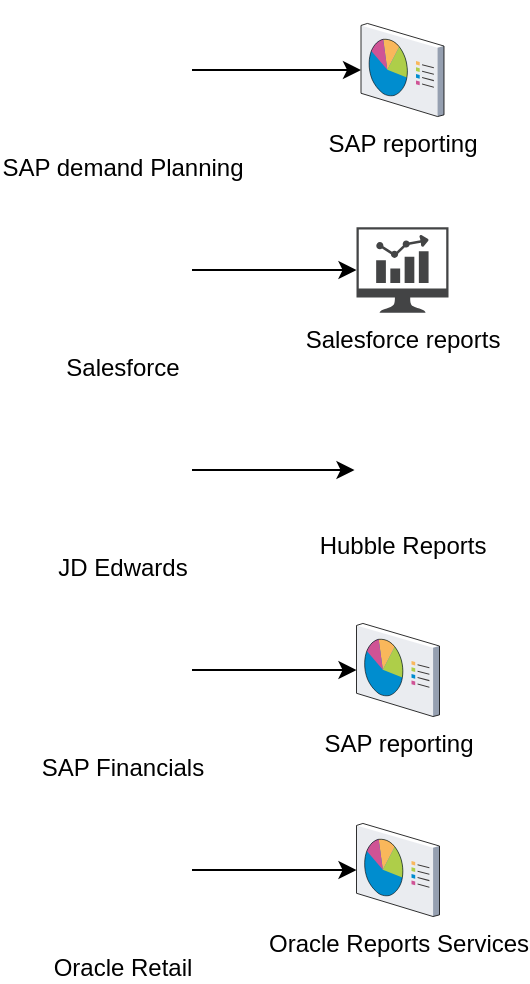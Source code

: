 <mxfile version="14.0.0" type="device"><diagram id="ixTcvyVULMYSCkM9tHeD" name="Page-1"><mxGraphModel dx="1038" dy="575" grid="1" gridSize="10" guides="1" tooltips="1" connect="1" arrows="1" fold="1" page="1" pageScale="1" pageWidth="850" pageHeight="1100" math="0" shadow="0"><root><mxCell id="0"/><mxCell id="1" parent="0"/><mxCell id="K1mmxSOAmlm05XYJf2mo-11" style="edgeStyle=orthogonalEdgeStyle;rounded=0;orthogonalLoop=1;jettySize=auto;html=1;" edge="1" parent="1" source="K1mmxSOAmlm05XYJf2mo-1" target="K1mmxSOAmlm05XYJf2mo-6"><mxGeometry relative="1" as="geometry"/></mxCell><mxCell id="K1mmxSOAmlm05XYJf2mo-1" value="SAP demand Planning" style="shape=image;html=1;verticalAlign=top;verticalLabelPosition=bottom;labelBackgroundColor=#ffffff;imageAspect=0;aspect=fixed;image=https://cdn2.iconfinder.com/data/icons/competitive-strategy-and-corporate-training/512/198_Binary_code_coding_data_document_app_development-128.png" vertex="1" parent="1"><mxGeometry x="80" y="40" width="70" height="70" as="geometry"/></mxCell><mxCell id="K1mmxSOAmlm05XYJf2mo-12" style="edgeStyle=orthogonalEdgeStyle;rounded=0;orthogonalLoop=1;jettySize=auto;html=1;" edge="1" parent="1" source="K1mmxSOAmlm05XYJf2mo-2" target="K1mmxSOAmlm05XYJf2mo-7"><mxGeometry relative="1" as="geometry"/></mxCell><mxCell id="K1mmxSOAmlm05XYJf2mo-2" value="Salesforce" style="shape=image;html=1;verticalAlign=top;verticalLabelPosition=bottom;labelBackgroundColor=#ffffff;imageAspect=0;aspect=fixed;image=https://cdn2.iconfinder.com/data/icons/competitive-strategy-and-corporate-training/512/198_Binary_code_coding_data_document_app_development-128.png" vertex="1" parent="1"><mxGeometry x="80" y="140" width="70" height="70" as="geometry"/></mxCell><mxCell id="K1mmxSOAmlm05XYJf2mo-13" style="edgeStyle=orthogonalEdgeStyle;rounded=0;orthogonalLoop=1;jettySize=auto;html=1;" edge="1" parent="1" source="K1mmxSOAmlm05XYJf2mo-3" target="K1mmxSOAmlm05XYJf2mo-8"><mxGeometry relative="1" as="geometry"/></mxCell><mxCell id="K1mmxSOAmlm05XYJf2mo-3" value="JD Edwards" style="shape=image;html=1;verticalAlign=top;verticalLabelPosition=bottom;labelBackgroundColor=#ffffff;imageAspect=0;aspect=fixed;image=https://cdn2.iconfinder.com/data/icons/competitive-strategy-and-corporate-training/512/198_Binary_code_coding_data_document_app_development-128.png" vertex="1" parent="1"><mxGeometry x="80" y="240" width="70" height="70" as="geometry"/></mxCell><mxCell id="K1mmxSOAmlm05XYJf2mo-14" style="edgeStyle=orthogonalEdgeStyle;rounded=0;orthogonalLoop=1;jettySize=auto;html=1;" edge="1" parent="1" source="K1mmxSOAmlm05XYJf2mo-4" target="K1mmxSOAmlm05XYJf2mo-9"><mxGeometry relative="1" as="geometry"/></mxCell><mxCell id="K1mmxSOAmlm05XYJf2mo-4" value="SAP Financials" style="shape=image;html=1;verticalAlign=top;verticalLabelPosition=bottom;labelBackgroundColor=#ffffff;imageAspect=0;aspect=fixed;image=https://cdn2.iconfinder.com/data/icons/competitive-strategy-and-corporate-training/512/198_Binary_code_coding_data_document_app_development-128.png" vertex="1" parent="1"><mxGeometry x="80" y="340" width="70" height="70" as="geometry"/></mxCell><mxCell id="K1mmxSOAmlm05XYJf2mo-15" style="edgeStyle=orthogonalEdgeStyle;rounded=0;orthogonalLoop=1;jettySize=auto;html=1;" edge="1" parent="1" source="K1mmxSOAmlm05XYJf2mo-5" target="K1mmxSOAmlm05XYJf2mo-10"><mxGeometry relative="1" as="geometry"/></mxCell><mxCell id="K1mmxSOAmlm05XYJf2mo-5" value="Oracle Retail" style="shape=image;html=1;verticalAlign=top;verticalLabelPosition=bottom;labelBackgroundColor=#ffffff;imageAspect=0;aspect=fixed;image=https://cdn2.iconfinder.com/data/icons/competitive-strategy-and-corporate-training/512/198_Binary_code_coding_data_document_app_development-128.png" vertex="1" parent="1"><mxGeometry x="80" y="440" width="70" height="70" as="geometry"/></mxCell><mxCell id="K1mmxSOAmlm05XYJf2mo-6" value="SAP reporting" style="verticalLabelPosition=bottom;aspect=fixed;html=1;verticalAlign=top;strokeColor=none;align=center;outlineConnect=0;shape=mxgraph.citrix.reporting;" vertex="1" parent="1"><mxGeometry x="234.5" y="51.72" width="41.5" height="46.56" as="geometry"/></mxCell><mxCell id="K1mmxSOAmlm05XYJf2mo-7" value="Salesforce reports" style="pointerEvents=1;shadow=0;dashed=0;html=1;strokeColor=none;fillColor=#434445;aspect=fixed;labelPosition=center;verticalLabelPosition=bottom;verticalAlign=top;align=center;outlineConnect=0;shape=mxgraph.vvd.nsx_dashboard;" vertex="1" parent="1"><mxGeometry x="232.25" y="153.61" width="46" height="42.78" as="geometry"/></mxCell><mxCell id="K1mmxSOAmlm05XYJf2mo-8" value="Hubble Reports" style="shape=image;html=1;verticalAlign=top;verticalLabelPosition=bottom;labelBackgroundColor=#ffffff;imageAspect=0;aspect=fixed;image=https://cdn0.iconfinder.com/data/icons/customicondesign-office6-shadow/128/custom-reports.png" vertex="1" parent="1"><mxGeometry x="231.25" y="251" width="48" height="48" as="geometry"/></mxCell><mxCell id="K1mmxSOAmlm05XYJf2mo-9" value="SAP reporting" style="verticalLabelPosition=bottom;aspect=fixed;html=1;verticalAlign=top;strokeColor=none;align=center;outlineConnect=0;shape=mxgraph.citrix.reporting;" vertex="1" parent="1"><mxGeometry x="232.25" y="351.72" width="41.5" height="46.56" as="geometry"/></mxCell><mxCell id="K1mmxSOAmlm05XYJf2mo-10" value="Oracle Reports Services&lt;br&gt;" style="verticalLabelPosition=bottom;aspect=fixed;html=1;verticalAlign=top;strokeColor=none;align=center;outlineConnect=0;shape=mxgraph.citrix.reporting;" vertex="1" parent="1"><mxGeometry x="232.25" y="451.72" width="41.5" height="46.56" as="geometry"/></mxCell></root></mxGraphModel></diagram></mxfile>